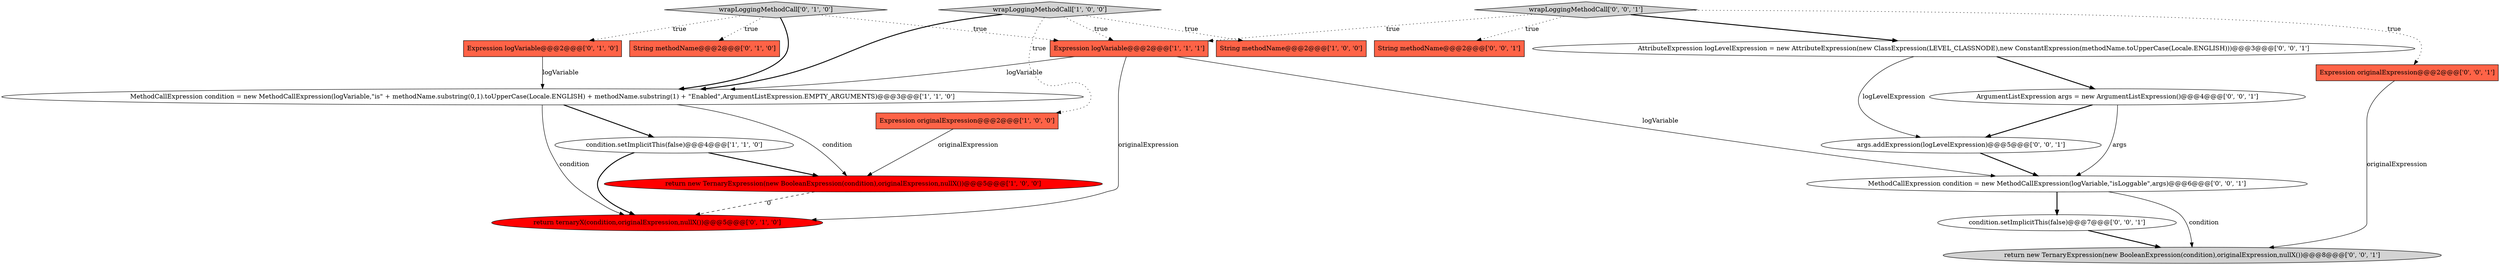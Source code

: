 digraph {
0 [style = filled, label = "return new TernaryExpression(new BooleanExpression(condition),originalExpression,nullX())@@@5@@@['1', '0', '0']", fillcolor = red, shape = ellipse image = "AAA1AAABBB1BBB"];
3 [style = filled, label = "Expression originalExpression@@@2@@@['1', '0', '0']", fillcolor = tomato, shape = box image = "AAA0AAABBB1BBB"];
8 [style = filled, label = "Expression logVariable@@@2@@@['0', '1', '0']", fillcolor = tomato, shape = box image = "AAA0AAABBB2BBB"];
13 [style = filled, label = "args.addExpression(logLevelExpression)@@@5@@@['0', '0', '1']", fillcolor = white, shape = ellipse image = "AAA0AAABBB3BBB"];
14 [style = filled, label = "wrapLoggingMethodCall['0', '0', '1']", fillcolor = lightgray, shape = diamond image = "AAA0AAABBB3BBB"];
7 [style = filled, label = "String methodName@@@2@@@['0', '1', '0']", fillcolor = tomato, shape = box image = "AAA0AAABBB2BBB"];
9 [style = filled, label = "wrapLoggingMethodCall['0', '1', '0']", fillcolor = lightgray, shape = diamond image = "AAA0AAABBB2BBB"];
4 [style = filled, label = "String methodName@@@2@@@['1', '0', '0']", fillcolor = tomato, shape = box image = "AAA0AAABBB1BBB"];
18 [style = filled, label = "MethodCallExpression condition = new MethodCallExpression(logVariable,\"isLoggable\",args)@@@6@@@['0', '0', '1']", fillcolor = white, shape = ellipse image = "AAA0AAABBB3BBB"];
10 [style = filled, label = "return ternaryX(condition,originalExpression,nullX())@@@5@@@['0', '1', '0']", fillcolor = red, shape = ellipse image = "AAA1AAABBB2BBB"];
19 [style = filled, label = "AttributeExpression logLevelExpression = new AttributeExpression(new ClassExpression(LEVEL_CLASSNODE),new ConstantExpression(methodName.toUpperCase(Locale.ENGLISH)))@@@3@@@['0', '0', '1']", fillcolor = white, shape = ellipse image = "AAA0AAABBB3BBB"];
12 [style = filled, label = "ArgumentListExpression args = new ArgumentListExpression()@@@4@@@['0', '0', '1']", fillcolor = white, shape = ellipse image = "AAA0AAABBB3BBB"];
15 [style = filled, label = "return new TernaryExpression(new BooleanExpression(condition),originalExpression,nullX())@@@8@@@['0', '0', '1']", fillcolor = lightgray, shape = ellipse image = "AAA0AAABBB3BBB"];
2 [style = filled, label = "wrapLoggingMethodCall['1', '0', '0']", fillcolor = lightgray, shape = diamond image = "AAA0AAABBB1BBB"];
6 [style = filled, label = "condition.setImplicitThis(false)@@@4@@@['1', '1', '0']", fillcolor = white, shape = ellipse image = "AAA0AAABBB1BBB"];
5 [style = filled, label = "Expression logVariable@@@2@@@['1', '1', '1']", fillcolor = tomato, shape = box image = "AAA0AAABBB1BBB"];
1 [style = filled, label = "MethodCallExpression condition = new MethodCallExpression(logVariable,\"is\" + methodName.substring(0,1).toUpperCase(Locale.ENGLISH) + methodName.substring(1) + \"Enabled\",ArgumentListExpression.EMPTY_ARGUMENTS)@@@3@@@['1', '1', '0']", fillcolor = white, shape = ellipse image = "AAA0AAABBB1BBB"];
11 [style = filled, label = "String methodName@@@2@@@['0', '0', '1']", fillcolor = tomato, shape = box image = "AAA0AAABBB3BBB"];
17 [style = filled, label = "condition.setImplicitThis(false)@@@7@@@['0', '0', '1']", fillcolor = white, shape = ellipse image = "AAA0AAABBB3BBB"];
16 [style = filled, label = "Expression originalExpression@@@2@@@['0', '0', '1']", fillcolor = tomato, shape = box image = "AAA0AAABBB3BBB"];
2->3 [style = dotted, label="true"];
12->18 [style = solid, label="args"];
5->1 [style = solid, label="logVariable"];
1->10 [style = solid, label="condition"];
19->12 [style = bold, label=""];
2->1 [style = bold, label=""];
16->15 [style = solid, label="originalExpression"];
5->18 [style = solid, label="logVariable"];
8->1 [style = solid, label="logVariable"];
18->17 [style = bold, label=""];
14->19 [style = bold, label=""];
6->0 [style = bold, label=""];
5->10 [style = solid, label="originalExpression"];
0->10 [style = dashed, label="0"];
9->8 [style = dotted, label="true"];
14->16 [style = dotted, label="true"];
12->13 [style = bold, label=""];
1->6 [style = bold, label=""];
14->5 [style = dotted, label="true"];
18->15 [style = solid, label="condition"];
3->0 [style = solid, label="originalExpression"];
6->10 [style = bold, label=""];
2->4 [style = dotted, label="true"];
1->0 [style = solid, label="condition"];
17->15 [style = bold, label=""];
14->11 [style = dotted, label="true"];
9->7 [style = dotted, label="true"];
9->1 [style = bold, label=""];
19->13 [style = solid, label="logLevelExpression"];
2->5 [style = dotted, label="true"];
13->18 [style = bold, label=""];
9->5 [style = dotted, label="true"];
}
